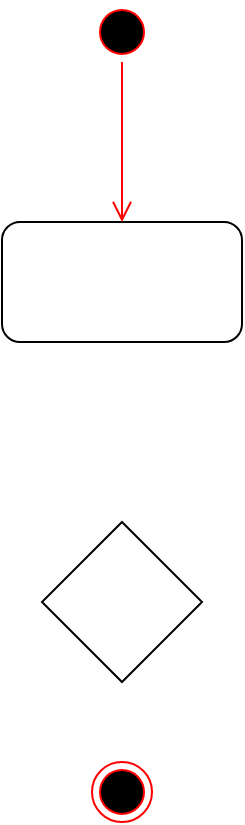 <mxfile version="20.8.23" type="google"><diagram name="Page-1" id="8QNifW6PaqmcqzS8YIYY"><mxGraphModel grid="1" page="1" gridSize="10" guides="1" tooltips="1" connect="1" arrows="1" fold="1" pageScale="1" pageWidth="850" pageHeight="1100" math="0" shadow="0"><root><mxCell id="0"/><mxCell id="1" parent="0"/><mxCell id="DutEfFgtTGAqewq2WpMR-3" value="" style="ellipse;html=1;shape=endState;fillColor=#000000;strokeColor=#ff0000;" vertex="1" parent="1"><mxGeometry x="410" y="380" width="30" height="30" as="geometry"/></mxCell><mxCell id="DutEfFgtTGAqewq2WpMR-4" value="" style="rounded=1;whiteSpace=wrap;html=1;" vertex="1" parent="1"><mxGeometry x="365" y="110" width="120" height="60" as="geometry"/></mxCell><mxCell id="DutEfFgtTGAqewq2WpMR-5" value="" style="rhombus;whiteSpace=wrap;html=1;" vertex="1" parent="1"><mxGeometry x="385" y="260" width="80" height="80" as="geometry"/></mxCell><mxCell id="DutEfFgtTGAqewq2WpMR-6" value="" style="ellipse;html=1;shape=startState;fillColor=#000000;strokeColor=#ff0000;" vertex="1" parent="1"><mxGeometry x="410" width="30" height="30" as="geometry"/></mxCell><mxCell id="DutEfFgtTGAqewq2WpMR-7" value="" style="edgeStyle=orthogonalEdgeStyle;html=1;verticalAlign=bottom;endArrow=open;endSize=8;strokeColor=#ff0000;rounded=0;entryX=0.5;entryY=0;entryDx=0;entryDy=0;" edge="1" parent="1" source="DutEfFgtTGAqewq2WpMR-6" target="DutEfFgtTGAqewq2WpMR-4"><mxGeometry relative="1" as="geometry"><mxPoint x="405" y="160" as="targetPoint"/></mxGeometry></mxCell></root></mxGraphModel></diagram></mxfile>